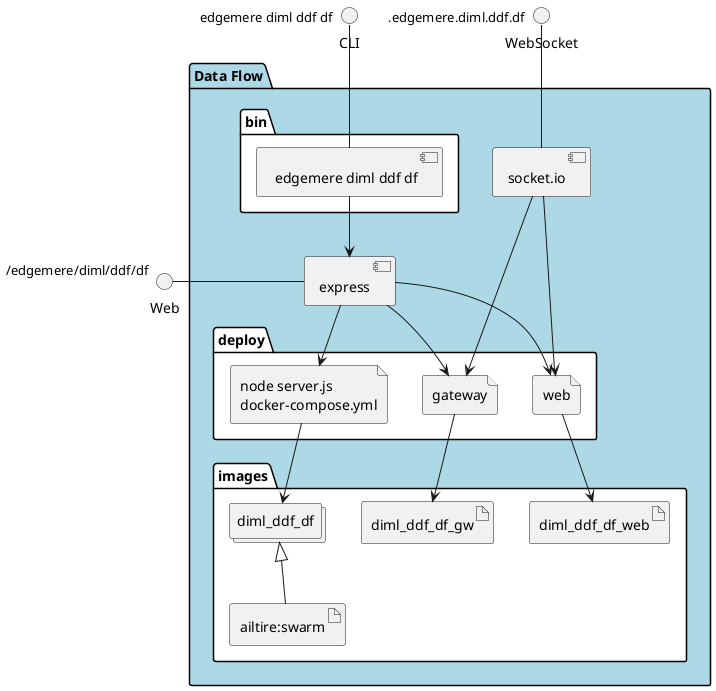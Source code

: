 @startuml
  interface CLI
  interface Web
  interface WebSocket
package "Data Flow" #lightblue {
  component express as REST
  component socket.io as socket
  folder bin #ffffff {
    component " edgemere diml ddf df" as binName
  }
  binName --> REST

  folder deploy #ffffff {
      file "node server.js\ndocker-compose.yml" as diml_ddf_df_container
      REST --> diml_ddf_df_container

  
    file "web" as web_container
    REST --> web_container
    socket ---> web_container
  
    file "gateway" as gateway_container
    REST --> gateway_container
    socket ---> gateway_container
  
  }
  folder images #ffffff {
    collections "diml_ddf_df" as diml_ddf_dfimage
    artifact "ailtire:swarm" as ailtireswarm
    diml_ddf_dfimage <|-- ailtireswarm
    diml_ddf_df_container --> diml_ddf_dfimage

  
      artifact diml_ddf_df_web
      web_container --> diml_ddf_df_web
    
      artifact diml_ddf_df_gw
      gateway_container --> diml_ddf_df_gw
    
  }
}
CLI " edgemere diml ddf df" -- binName
Web "/edgemere/diml/ddf/df" - REST
WebSocket ".edgemere.diml.ddf.df" -- socket

@enduml

